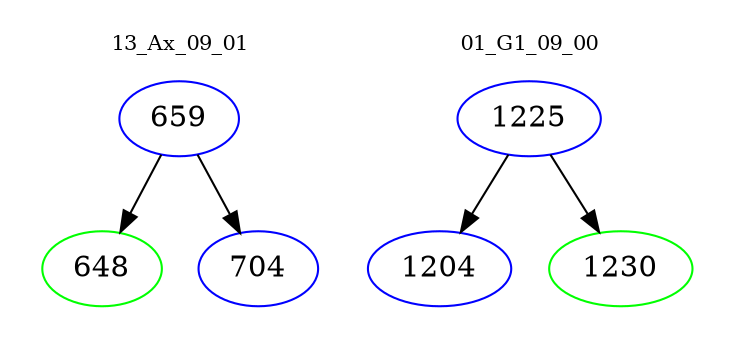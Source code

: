 digraph{
subgraph cluster_0 {
color = white
label = "13_Ax_09_01";
fontsize=10;
T0_659 [label="659", color="blue"]
T0_659 -> T0_648 [color="black"]
T0_648 [label="648", color="green"]
T0_659 -> T0_704 [color="black"]
T0_704 [label="704", color="blue"]
}
subgraph cluster_1 {
color = white
label = "01_G1_09_00";
fontsize=10;
T1_1225 [label="1225", color="blue"]
T1_1225 -> T1_1204 [color="black"]
T1_1204 [label="1204", color="blue"]
T1_1225 -> T1_1230 [color="black"]
T1_1230 [label="1230", color="green"]
}
}
